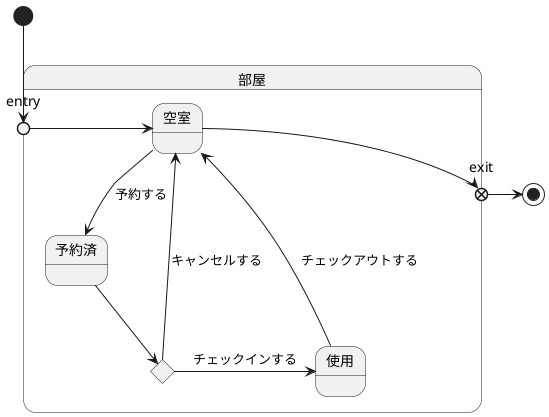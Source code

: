 @startuml
state 部屋 {
    state entry <<entryPoint>>
    state exit <<exitPoint>>
    state c <<choice>>
    entry -> 空室
    空室 --> 予約済 : 予約する
    予約済 --> c
    c -> 空室 : キャンセルする
    c -> 使用 : チェックインする
    使用 -> 空室 : チェックアウトする
    空室 -right-> exit
}
    [*] --> entry
    exit -> [*]
@enduml